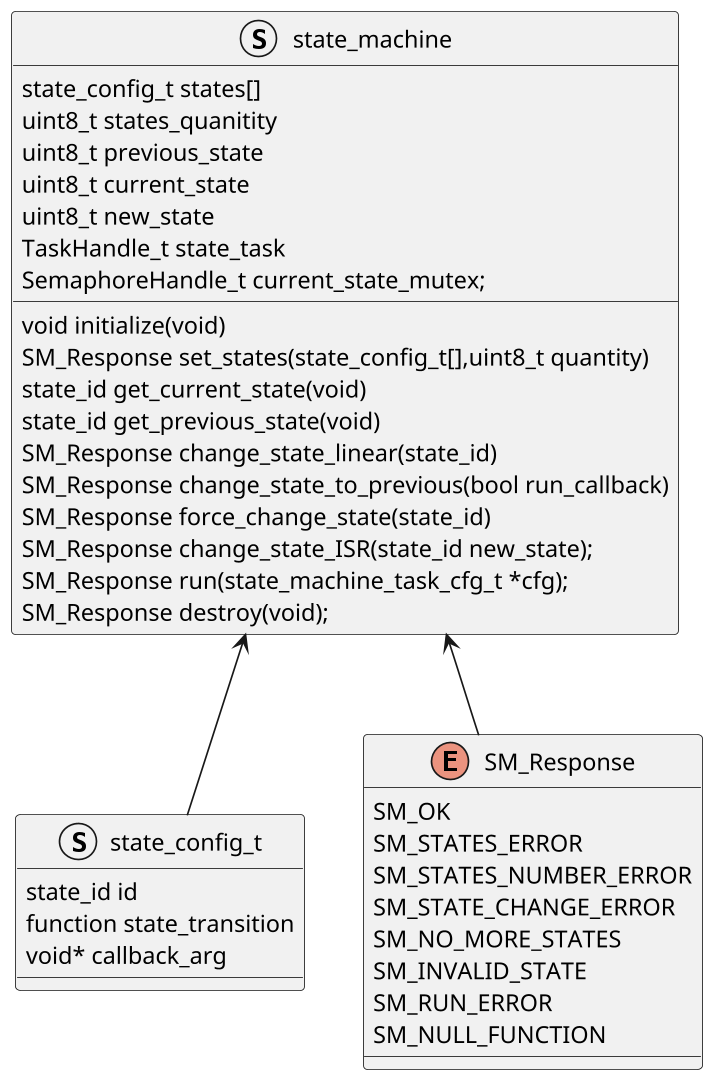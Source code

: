 @startuml
scale 1920 width
scale 1080 height 

' zaimplementowana jest bardziej ogólna forma maszyny stanów
' ze względu na plan używania jej w innnych projektach

struct state_machine {
    state_config_t states[]
    uint8_t states_quanitity
    uint8_t previous_state
    uint8_t current_state
    uint8_t new_state
    TaskHandle_t state_task
    SemaphoreHandle_t current_state_mutex;
    
    void initialize(void)
    SM_Response set_states(state_config_t[],uint8_t quantity)
    state_id get_current_state(void)
    state_id get_previous_state(void)
    SM_Response change_state_linear(state_id)
    SM_Response change_state_to_previous(bool run_callback)
    SM_Response force_change_state(state_id)
    SM_Response change_state_ISR(state_id new_state);
    SM_Response run(state_machine_task_cfg_t *cfg);
    SM_Response destroy(void);
}

struct state_config_t {
    state_id id
    function state_transition
    void* callback_arg
}

enum SM_Response {
    SM_OK
    SM_STATES_ERROR
    SM_STATES_NUMBER_ERROR
    SM_STATE_CHANGE_ERROR
    SM_NO_MORE_STATES
    SM_INVALID_STATE
    SM_RUN_ERROR
    SM_NULL_FUNCTION
}

state_machine <-- state_config_t
state_machine <-- SM_Response

' title tx interrupt
' start

' if (ack received) then (false)
'     if (tx_nack timer not running) then (true)
'         :start tx_nack timer;
'     else (false)
'     endif

'     if (tx_nack timer expired) then (true)
'         :set wakenUp to false;
'     else (false)
'     endif
' else (true)
'     if (tx_nack timer running) then (true)
'         :disable tx_nack timer;
'     else (false)
'     endif
' endif
' stop

@enduml